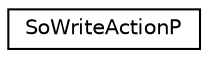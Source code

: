 digraph "Graphical Class Hierarchy"
{
 // LATEX_PDF_SIZE
  edge [fontname="Helvetica",fontsize="10",labelfontname="Helvetica",labelfontsize="10"];
  node [fontname="Helvetica",fontsize="10",shape=record];
  rankdir="LR";
  Node0 [label="SoWriteActionP",height=0.2,width=0.4,color="black", fillcolor="white", style="filled",URL="$classSoWriteActionP.html",tooltip=" "];
}
